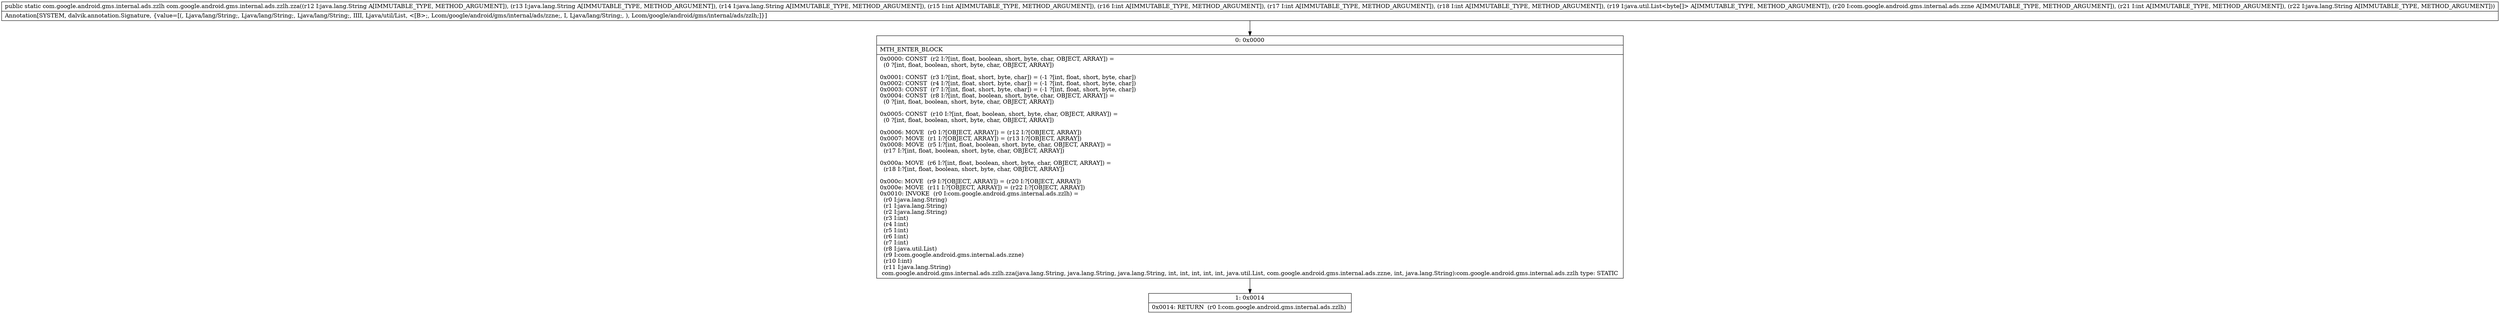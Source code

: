 digraph "CFG forcom.google.android.gms.internal.ads.zzlh.zza(Ljava\/lang\/String;Ljava\/lang\/String;Ljava\/lang\/String;IIIILjava\/util\/List;Lcom\/google\/android\/gms\/internal\/ads\/zzne;ILjava\/lang\/String;)Lcom\/google\/android\/gms\/internal\/ads\/zzlh;" {
Node_0 [shape=record,label="{0\:\ 0x0000|MTH_ENTER_BLOCK\l|0x0000: CONST  (r2 I:?[int, float, boolean, short, byte, char, OBJECT, ARRAY]) = \l  (0 ?[int, float, boolean, short, byte, char, OBJECT, ARRAY])\l \l0x0001: CONST  (r3 I:?[int, float, short, byte, char]) = (\-1 ?[int, float, short, byte, char]) \l0x0002: CONST  (r4 I:?[int, float, short, byte, char]) = (\-1 ?[int, float, short, byte, char]) \l0x0003: CONST  (r7 I:?[int, float, short, byte, char]) = (\-1 ?[int, float, short, byte, char]) \l0x0004: CONST  (r8 I:?[int, float, boolean, short, byte, char, OBJECT, ARRAY]) = \l  (0 ?[int, float, boolean, short, byte, char, OBJECT, ARRAY])\l \l0x0005: CONST  (r10 I:?[int, float, boolean, short, byte, char, OBJECT, ARRAY]) = \l  (0 ?[int, float, boolean, short, byte, char, OBJECT, ARRAY])\l \l0x0006: MOVE  (r0 I:?[OBJECT, ARRAY]) = (r12 I:?[OBJECT, ARRAY]) \l0x0007: MOVE  (r1 I:?[OBJECT, ARRAY]) = (r13 I:?[OBJECT, ARRAY]) \l0x0008: MOVE  (r5 I:?[int, float, boolean, short, byte, char, OBJECT, ARRAY]) = \l  (r17 I:?[int, float, boolean, short, byte, char, OBJECT, ARRAY])\l \l0x000a: MOVE  (r6 I:?[int, float, boolean, short, byte, char, OBJECT, ARRAY]) = \l  (r18 I:?[int, float, boolean, short, byte, char, OBJECT, ARRAY])\l \l0x000c: MOVE  (r9 I:?[OBJECT, ARRAY]) = (r20 I:?[OBJECT, ARRAY]) \l0x000e: MOVE  (r11 I:?[OBJECT, ARRAY]) = (r22 I:?[OBJECT, ARRAY]) \l0x0010: INVOKE  (r0 I:com.google.android.gms.internal.ads.zzlh) = \l  (r0 I:java.lang.String)\l  (r1 I:java.lang.String)\l  (r2 I:java.lang.String)\l  (r3 I:int)\l  (r4 I:int)\l  (r5 I:int)\l  (r6 I:int)\l  (r7 I:int)\l  (r8 I:java.util.List)\l  (r9 I:com.google.android.gms.internal.ads.zzne)\l  (r10 I:int)\l  (r11 I:java.lang.String)\l com.google.android.gms.internal.ads.zzlh.zza(java.lang.String, java.lang.String, java.lang.String, int, int, int, int, int, java.util.List, com.google.android.gms.internal.ads.zzne, int, java.lang.String):com.google.android.gms.internal.ads.zzlh type: STATIC \l}"];
Node_1 [shape=record,label="{1\:\ 0x0014|0x0014: RETURN  (r0 I:com.google.android.gms.internal.ads.zzlh) \l}"];
MethodNode[shape=record,label="{public static com.google.android.gms.internal.ads.zzlh com.google.android.gms.internal.ads.zzlh.zza((r12 I:java.lang.String A[IMMUTABLE_TYPE, METHOD_ARGUMENT]), (r13 I:java.lang.String A[IMMUTABLE_TYPE, METHOD_ARGUMENT]), (r14 I:java.lang.String A[IMMUTABLE_TYPE, METHOD_ARGUMENT]), (r15 I:int A[IMMUTABLE_TYPE, METHOD_ARGUMENT]), (r16 I:int A[IMMUTABLE_TYPE, METHOD_ARGUMENT]), (r17 I:int A[IMMUTABLE_TYPE, METHOD_ARGUMENT]), (r18 I:int A[IMMUTABLE_TYPE, METHOD_ARGUMENT]), (r19 I:java.util.List\<byte[]\> A[IMMUTABLE_TYPE, METHOD_ARGUMENT]), (r20 I:com.google.android.gms.internal.ads.zzne A[IMMUTABLE_TYPE, METHOD_ARGUMENT]), (r21 I:int A[IMMUTABLE_TYPE, METHOD_ARGUMENT]), (r22 I:java.lang.String A[IMMUTABLE_TYPE, METHOD_ARGUMENT]))  | Annotation[SYSTEM, dalvik.annotation.Signature, \{value=[(, Ljava\/lang\/String;, Ljava\/lang\/String;, Ljava\/lang\/String;, IIII, Ljava\/util\/List, \<[B\>;, Lcom\/google\/android\/gms\/internal\/ads\/zzne;, I, Ljava\/lang\/String;, ), Lcom\/google\/android\/gms\/internal\/ads\/zzlh;]\}]\l}"];
MethodNode -> Node_0;
Node_0 -> Node_1;
}

